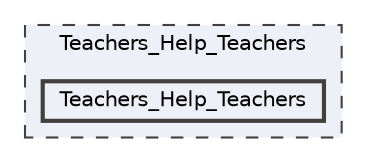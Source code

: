 digraph "Teachers_Help_Teachers/Teachers_Help_Teachers"
{
 // LATEX_PDF_SIZE
  bgcolor="transparent";
  edge [fontname=Helvetica,fontsize=10,labelfontname=Helvetica,labelfontsize=10];
  node [fontname=Helvetica,fontsize=10,shape=box,height=0.2,width=0.4];
  compound=true
  subgraph clusterdir_c1f9eaa78b973c012f2d1a2ddaae9ad5 {
    graph [ bgcolor="#edf0f7", pencolor="grey25", label="Teachers_Help_Teachers", fontname=Helvetica,fontsize=10 style="filled,dashed", URL="dir_c1f9eaa78b973c012f2d1a2ddaae9ad5.html",tooltip=""]
  dir_9d0267c290c8c2131b7eef20ab084266 [label="Teachers_Help_Teachers", fillcolor="#edf0f7", color="grey25", style="filled,bold", URL="dir_9d0267c290c8c2131b7eef20ab084266.html",tooltip=""];
  }
}
